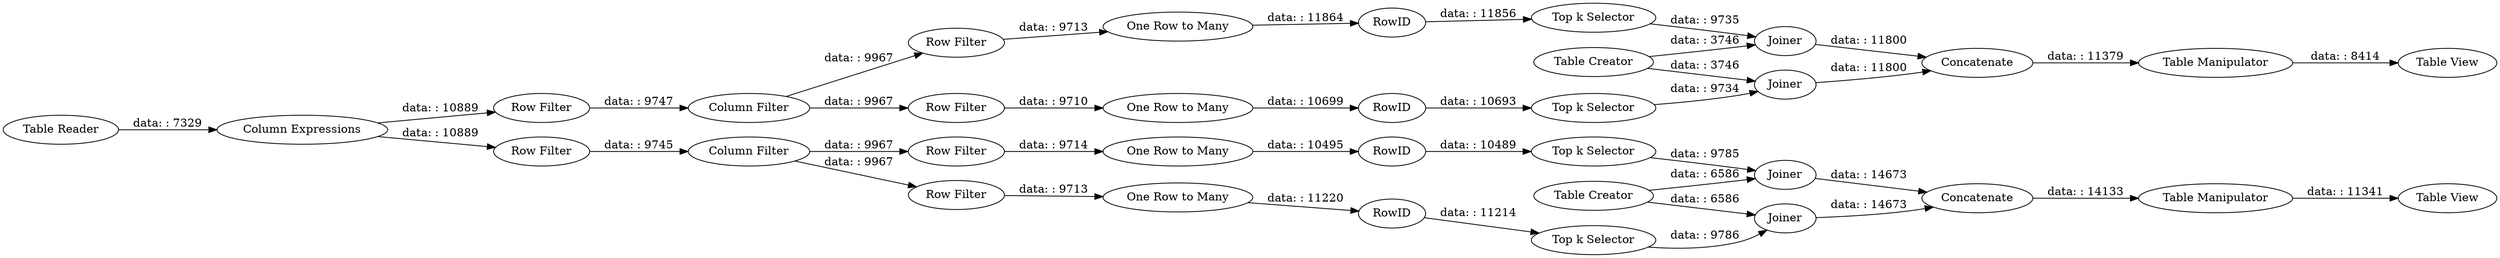 digraph {
	"-1449547259816821644_17" [label=RowID]
	"-1449547259816821644_8" [label="Column Filter"]
	"-1449547259816821644_30" [label=Joiner]
	"-1449547259816821644_6" [label="Row Filter"]
	"-1449547259816821644_1" [label="Table Reader"]
	"-1449547259816821644_15" [label="Top k Selector"]
	"-1449547259816821644_28" [label="Table Creator"]
	"-1449547259816821644_11" [label="Row Filter"]
	"-1449547259816821644_9" [label="Row Filter"]
	"-1449547259816821644_32" [label=Concatenate]
	"-1449547259816821644_16" [label="One Row to Many"]
	"-1449547259816821644_10" [label="Row Filter"]
	"-1449547259816821644_27" [label=Joiner]
	"-1449547259816821644_23" [label=RowID]
	"-1449547259816821644_19" [label="One Row to Many"]
	"-1449547259816821644_33" [label=Concatenate]
	"-1449547259816821644_36" [label="Table Manipulator"]
	"-1449547259816821644_24" [label="Top k Selector"]
	"-1449547259816821644_34" [label="Table View"]
	"-1449547259816821644_29" [label=Joiner]
	"-1449547259816821644_12" [label="Row Filter"]
	"-1449547259816821644_13" [label="One Row to Many"]
	"-1449547259816821644_18" [label="Top k Selector"]
	"-1449547259816821644_5" [label="Row Filter"]
	"-1449547259816821644_4" [label="Column Expressions"]
	"-1449547259816821644_37" [label="Table Manipulator"]
	"-1449547259816821644_14" [label=RowID]
	"-1449547259816821644_7" [label="Column Filter"]
	"-1449547259816821644_20" [label=RowID]
	"-1449547259816821644_26" [label=Joiner]
	"-1449547259816821644_21" [label="Top k Selector"]
	"-1449547259816821644_22" [label="One Row to Many"]
	"-1449547259816821644_25" [label="Table Creator"]
	"-1449547259816821644_35" [label="Table View"]
	"-1449547259816821644_7" -> "-1449547259816821644_10" [label="data: : 9967"]
	"-1449547259816821644_7" -> "-1449547259816821644_9" [label="data: : 9967"]
	"-1449547259816821644_24" -> "-1449547259816821644_30" [label="data: : 9735"]
	"-1449547259816821644_36" -> "-1449547259816821644_34" [label="data: : 11341"]
	"-1449547259816821644_8" -> "-1449547259816821644_11" [label="data: : 9967"]
	"-1449547259816821644_21" -> "-1449547259816821644_29" [label="data: : 9734"]
	"-1449547259816821644_9" -> "-1449547259816821644_13" [label="data: : 9714"]
	"-1449547259816821644_14" -> "-1449547259816821644_15" [label="data: : 10489"]
	"-1449547259816821644_17" -> "-1449547259816821644_18" [label="data: : 11214"]
	"-1449547259816821644_28" -> "-1449547259816821644_30" [label="data: : 3746"]
	"-1449547259816821644_33" -> "-1449547259816821644_37" [label="data: : 11379"]
	"-1449547259816821644_1" -> "-1449547259816821644_4" [label="data: : 7329"]
	"-1449547259816821644_16" -> "-1449547259816821644_17" [label="data: : 11220"]
	"-1449547259816821644_13" -> "-1449547259816821644_14" [label="data: : 10495"]
	"-1449547259816821644_4" -> "-1449547259816821644_6" [label="data: : 10889"]
	"-1449547259816821644_5" -> "-1449547259816821644_7" [label="data: : 9745"]
	"-1449547259816821644_25" -> "-1449547259816821644_26" [label="data: : 6586"]
	"-1449547259816821644_18" -> "-1449547259816821644_27" [label="data: : 9786"]
	"-1449547259816821644_4" -> "-1449547259816821644_5" [label="data: : 10889"]
	"-1449547259816821644_8" -> "-1449547259816821644_12" [label="data: : 9967"]
	"-1449547259816821644_12" -> "-1449547259816821644_22" [label="data: : 9713"]
	"-1449547259816821644_29" -> "-1449547259816821644_33" [label="data: : 11800"]
	"-1449547259816821644_6" -> "-1449547259816821644_8" [label="data: : 9747"]
	"-1449547259816821644_25" -> "-1449547259816821644_27" [label="data: : 6586"]
	"-1449547259816821644_26" -> "-1449547259816821644_32" [label="data: : 14673"]
	"-1449547259816821644_11" -> "-1449547259816821644_19" [label="data: : 9710"]
	"-1449547259816821644_23" -> "-1449547259816821644_24" [label="data: : 11856"]
	"-1449547259816821644_37" -> "-1449547259816821644_35" [label="data: : 8414"]
	"-1449547259816821644_10" -> "-1449547259816821644_16" [label="data: : 9713"]
	"-1449547259816821644_22" -> "-1449547259816821644_23" [label="data: : 11864"]
	"-1449547259816821644_27" -> "-1449547259816821644_32" [label="data: : 14673"]
	"-1449547259816821644_15" -> "-1449547259816821644_26" [label="data: : 9785"]
	"-1449547259816821644_20" -> "-1449547259816821644_21" [label="data: : 10693"]
	"-1449547259816821644_28" -> "-1449547259816821644_29" [label="data: : 3746"]
	"-1449547259816821644_30" -> "-1449547259816821644_33" [label="data: : 11800"]
	"-1449547259816821644_19" -> "-1449547259816821644_20" [label="data: : 10699"]
	"-1449547259816821644_32" -> "-1449547259816821644_36" [label="data: : 14133"]
	rankdir=LR
}
